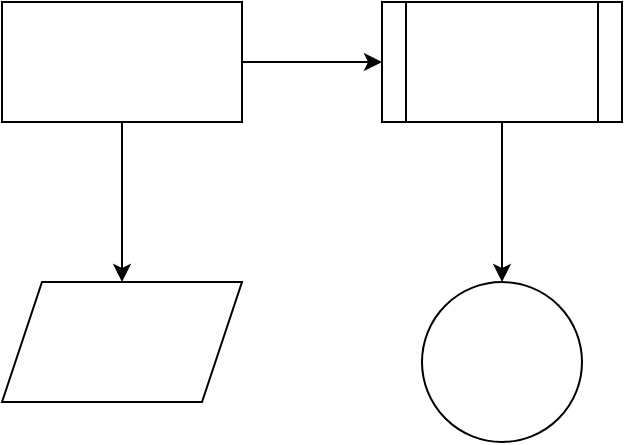<mxfile version="14.6.10" type="github">
  <diagram id="X3gVBPT6kWWmNsptNm8N" name="Page-1">
    <mxGraphModel dx="946" dy="614" grid="1" gridSize="10" guides="1" tooltips="1" connect="1" arrows="1" fold="1" page="1" pageScale="1" pageWidth="827" pageHeight="1169" math="0" shadow="0">
      <root>
        <mxCell id="0" />
        <mxCell id="1" parent="0" />
        <mxCell id="dFBWo9OOjhGcYmHC4FLc-3" style="edgeStyle=orthogonalEdgeStyle;rounded=0;orthogonalLoop=1;jettySize=auto;html=1;exitX=1;exitY=0.5;exitDx=0;exitDy=0;entryX=0;entryY=0.5;entryDx=0;entryDy=0;" parent="1" source="dFBWo9OOjhGcYmHC4FLc-1" target="dFBWo9OOjhGcYmHC4FLc-2" edge="1">
          <mxGeometry relative="1" as="geometry" />
        </mxCell>
        <mxCell id="B1ylqx8c1JnCjnFr5lnL-1" style="edgeStyle=orthogonalEdgeStyle;rounded=0;orthogonalLoop=1;jettySize=auto;html=1;exitX=0.5;exitY=1;exitDx=0;exitDy=0;entryX=0.5;entryY=0;entryDx=0;entryDy=0;" edge="1" parent="1" source="dFBWo9OOjhGcYmHC4FLc-1" target="dFBWo9OOjhGcYmHC4FLc-6">
          <mxGeometry relative="1" as="geometry" />
        </mxCell>
        <mxCell id="dFBWo9OOjhGcYmHC4FLc-1" value="" style="rounded=0;whiteSpace=wrap;html=1;" parent="1" vertex="1">
          <mxGeometry x="260" y="120" width="120" height="60" as="geometry" />
        </mxCell>
        <mxCell id="dFBWo9OOjhGcYmHC4FLc-5" style="edgeStyle=orthogonalEdgeStyle;rounded=0;orthogonalLoop=1;jettySize=auto;html=1;exitX=0.5;exitY=1;exitDx=0;exitDy=0;" parent="1" source="dFBWo9OOjhGcYmHC4FLc-2" target="dFBWo9OOjhGcYmHC4FLc-4" edge="1">
          <mxGeometry relative="1" as="geometry" />
        </mxCell>
        <mxCell id="dFBWo9OOjhGcYmHC4FLc-2" value="" style="shape=process;whiteSpace=wrap;html=1;backgroundOutline=1;" parent="1" vertex="1">
          <mxGeometry x="450" y="120" width="120" height="60" as="geometry" />
        </mxCell>
        <mxCell id="dFBWo9OOjhGcYmHC4FLc-4" value="" style="ellipse;whiteSpace=wrap;html=1;aspect=fixed;" parent="1" vertex="1">
          <mxGeometry x="470" y="260" width="80" height="80" as="geometry" />
        </mxCell>
        <mxCell id="dFBWo9OOjhGcYmHC4FLc-6" value="" style="shape=parallelogram;perimeter=parallelogramPerimeter;whiteSpace=wrap;html=1;fixedSize=1;" parent="1" vertex="1">
          <mxGeometry x="260" y="260" width="120" height="60" as="geometry" />
        </mxCell>
      </root>
    </mxGraphModel>
  </diagram>
</mxfile>
